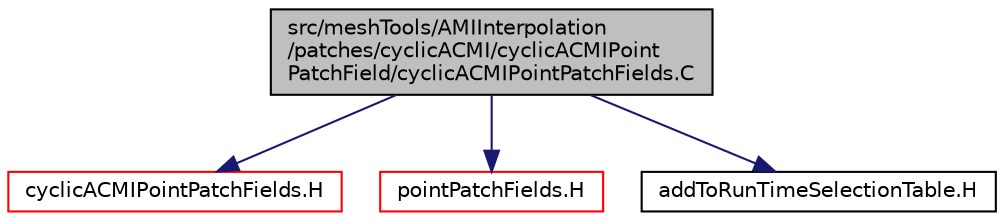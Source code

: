 digraph "src/meshTools/AMIInterpolation/patches/cyclicACMI/cyclicACMIPointPatchField/cyclicACMIPointPatchFields.C"
{
  bgcolor="transparent";
  edge [fontname="Helvetica",fontsize="10",labelfontname="Helvetica",labelfontsize="10"];
  node [fontname="Helvetica",fontsize="10",shape=record];
  Node0 [label="src/meshTools/AMIInterpolation\l/patches/cyclicACMI/cyclicACMIPoint\lPatchField/cyclicACMIPointPatchFields.C",height=0.2,width=0.4,color="black", fillcolor="grey75", style="filled", fontcolor="black"];
  Node0 -> Node1 [color="midnightblue",fontsize="10",style="solid",fontname="Helvetica"];
  Node1 [label="cyclicACMIPointPatchFields.H",height=0.2,width=0.4,color="red",URL="$a08045.html"];
  Node0 -> Node259 [color="midnightblue",fontsize="10",style="solid",fontname="Helvetica"];
  Node259 [label="pointPatchFields.H",height=0.2,width=0.4,color="red",URL="$a10880.html"];
  Node0 -> Node261 [color="midnightblue",fontsize="10",style="solid",fontname="Helvetica"];
  Node261 [label="addToRunTimeSelectionTable.H",height=0.2,width=0.4,color="black",URL="$a09989.html",tooltip="Macros for easy insertion into run-time selection tables. "];
}
